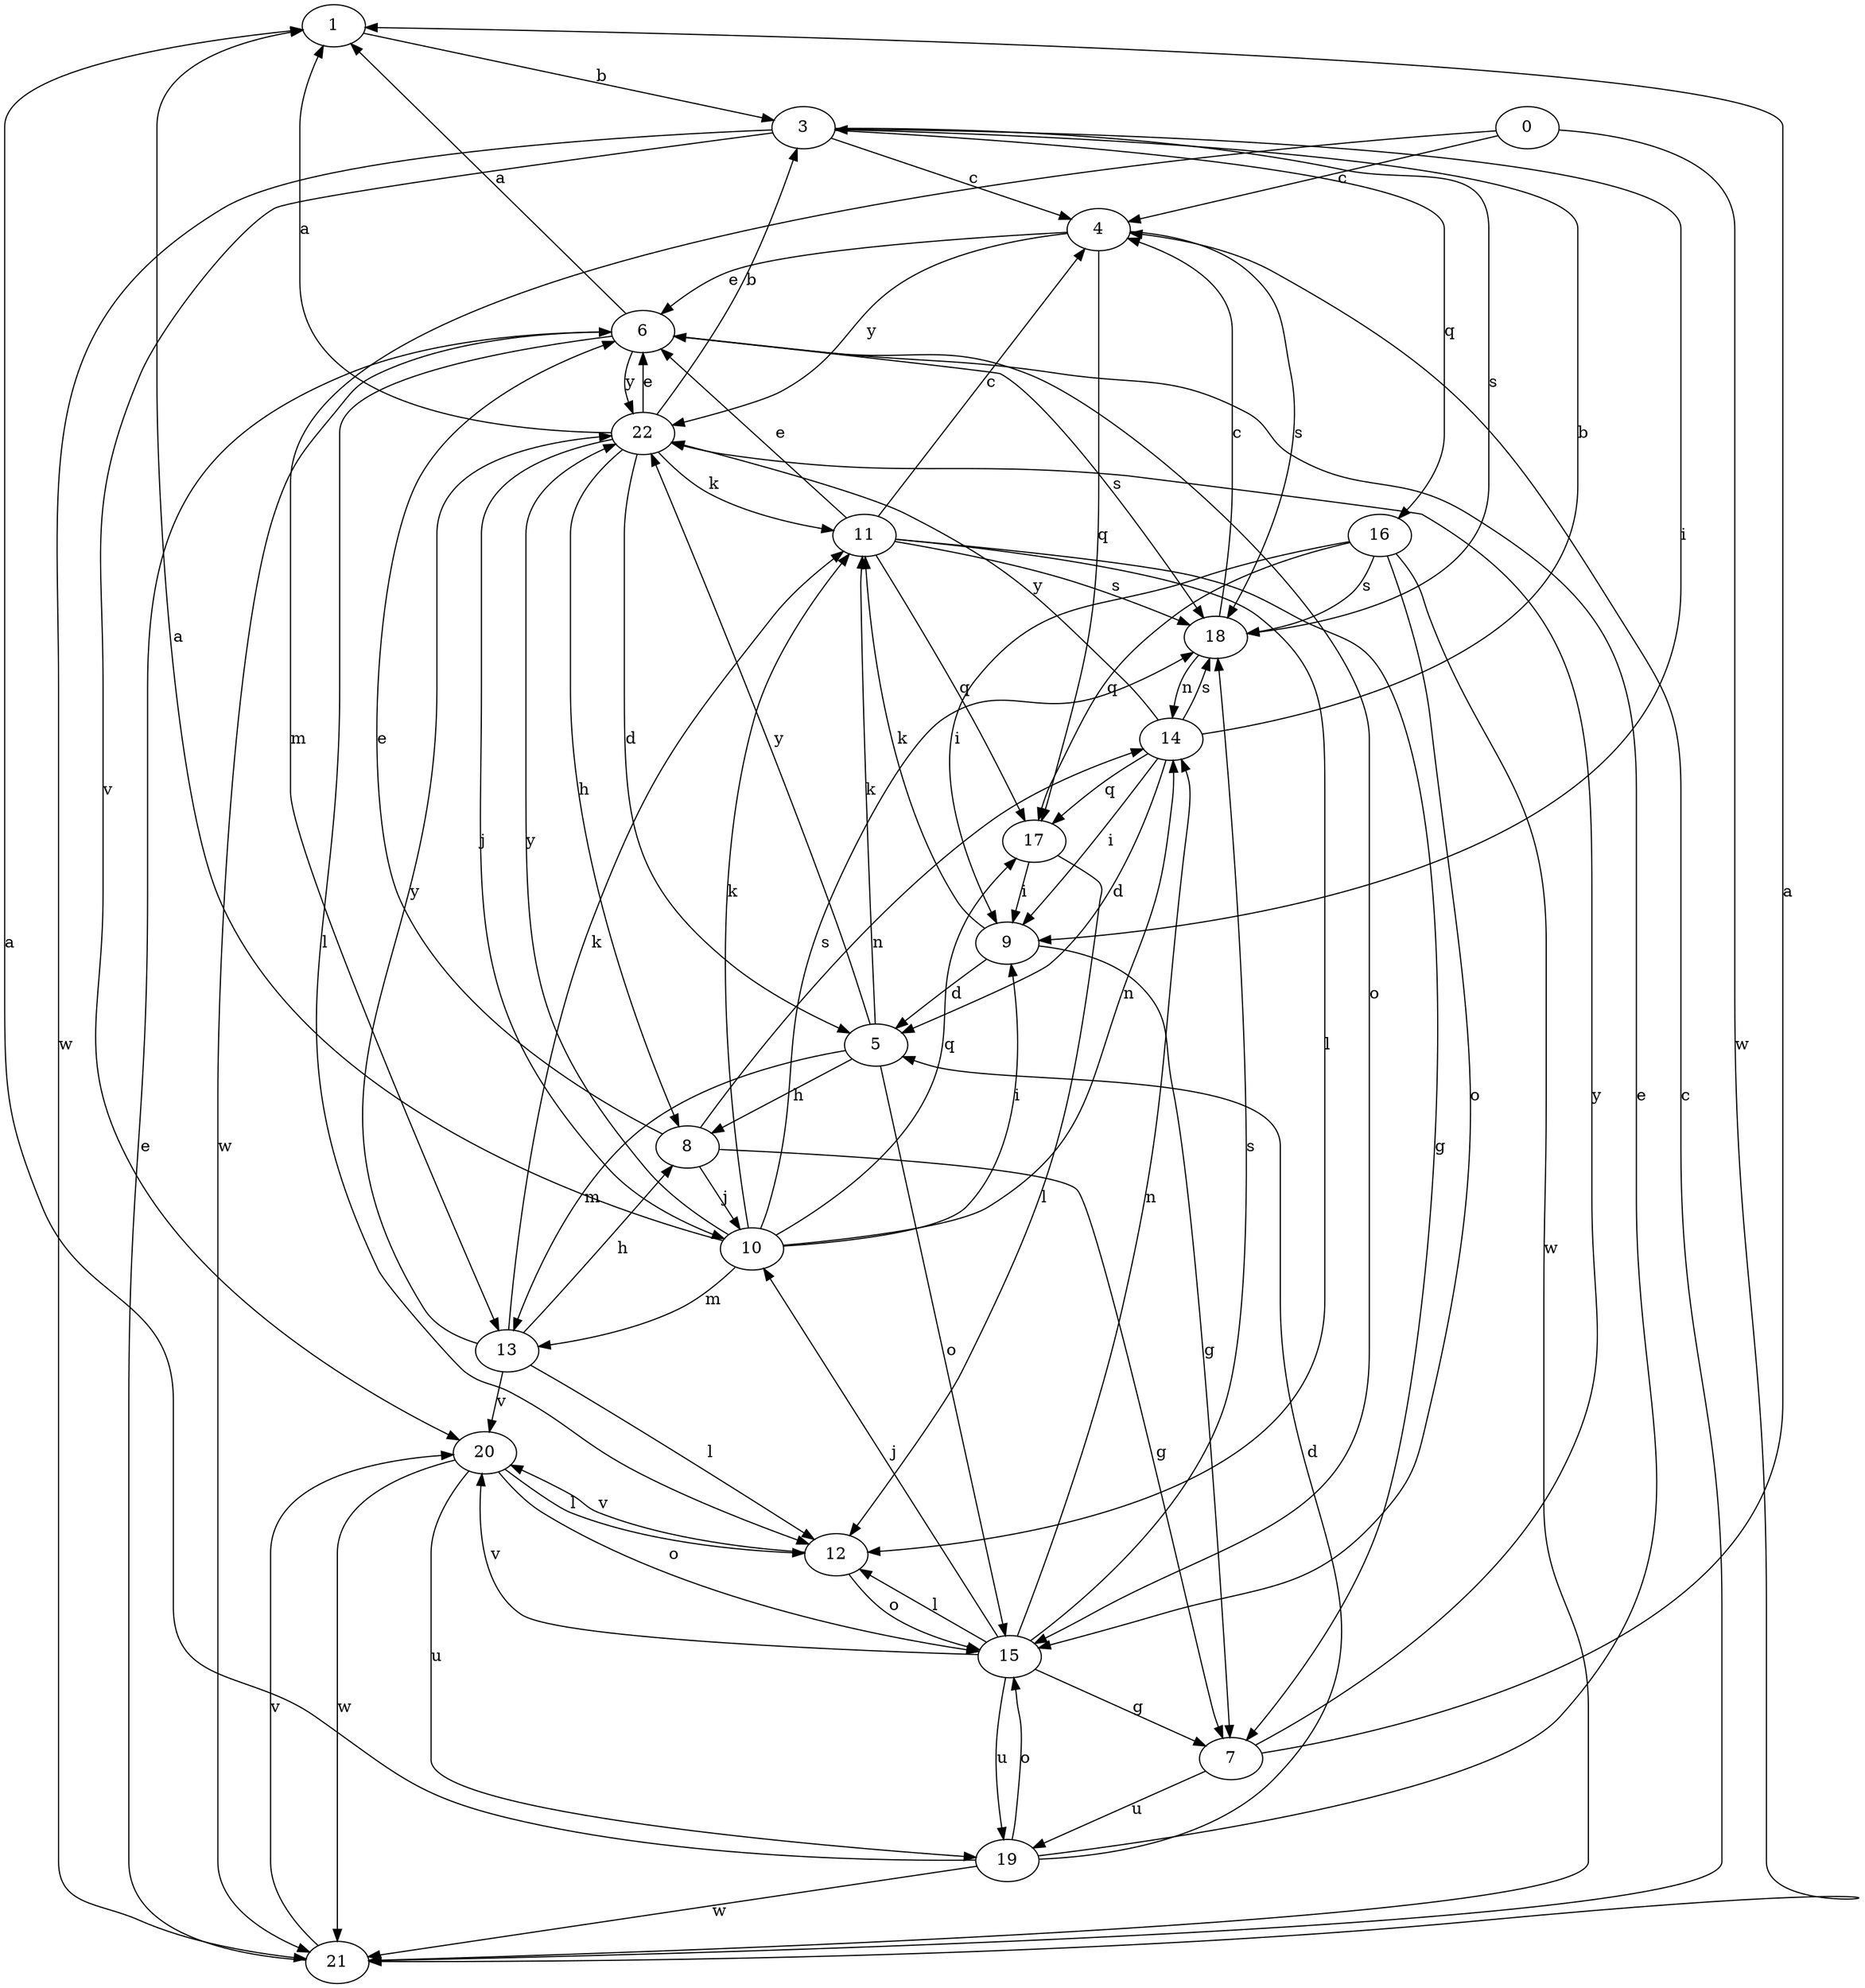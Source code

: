 strict digraph  {
1;
3;
4;
5;
6;
0;
7;
8;
9;
10;
11;
12;
13;
14;
15;
16;
17;
18;
19;
20;
21;
22;
1 -> 3  [label=b];
3 -> 4  [label=c];
3 -> 9  [label=i];
3 -> 16  [label=q];
3 -> 18  [label=s];
3 -> 20  [label=v];
3 -> 21  [label=w];
4 -> 6  [label=e];
4 -> 17  [label=q];
4 -> 18  [label=s];
4 -> 22  [label=y];
5 -> 8  [label=h];
5 -> 11  [label=k];
5 -> 13  [label=m];
5 -> 15  [label=o];
5 -> 22  [label=y];
6 -> 1  [label=a];
6 -> 12  [label=l];
6 -> 15  [label=o];
6 -> 18  [label=s];
6 -> 21  [label=w];
6 -> 22  [label=y];
0 -> 4  [label=c];
0 -> 13  [label=m];
0 -> 21  [label=w];
7 -> 1  [label=a];
7 -> 19  [label=u];
7 -> 22  [label=y];
8 -> 6  [label=e];
8 -> 7  [label=g];
8 -> 10  [label=j];
8 -> 14  [label=n];
9 -> 5  [label=d];
9 -> 7  [label=g];
9 -> 11  [label=k];
10 -> 1  [label=a];
10 -> 9  [label=i];
10 -> 11  [label=k];
10 -> 13  [label=m];
10 -> 14  [label=n];
10 -> 17  [label=q];
10 -> 18  [label=s];
10 -> 22  [label=y];
11 -> 4  [label=c];
11 -> 6  [label=e];
11 -> 7  [label=g];
11 -> 12  [label=l];
11 -> 17  [label=q];
11 -> 18  [label=s];
12 -> 15  [label=o];
12 -> 20  [label=v];
13 -> 8  [label=h];
13 -> 11  [label=k];
13 -> 12  [label=l];
13 -> 20  [label=v];
13 -> 22  [label=y];
14 -> 3  [label=b];
14 -> 5  [label=d];
14 -> 9  [label=i];
14 -> 17  [label=q];
14 -> 18  [label=s];
14 -> 22  [label=y];
15 -> 7  [label=g];
15 -> 10  [label=j];
15 -> 12  [label=l];
15 -> 14  [label=n];
15 -> 18  [label=s];
15 -> 19  [label=u];
15 -> 20  [label=v];
16 -> 9  [label=i];
16 -> 15  [label=o];
16 -> 17  [label=q];
16 -> 18  [label=s];
16 -> 21  [label=w];
17 -> 9  [label=i];
17 -> 12  [label=l];
18 -> 4  [label=c];
18 -> 14  [label=n];
19 -> 1  [label=a];
19 -> 5  [label=d];
19 -> 6  [label=e];
19 -> 15  [label=o];
19 -> 21  [label=w];
20 -> 12  [label=l];
20 -> 15  [label=o];
20 -> 19  [label=u];
20 -> 21  [label=w];
21 -> 4  [label=c];
21 -> 6  [label=e];
21 -> 20  [label=v];
22 -> 1  [label=a];
22 -> 3  [label=b];
22 -> 5  [label=d];
22 -> 6  [label=e];
22 -> 8  [label=h];
22 -> 10  [label=j];
22 -> 11  [label=k];
}
